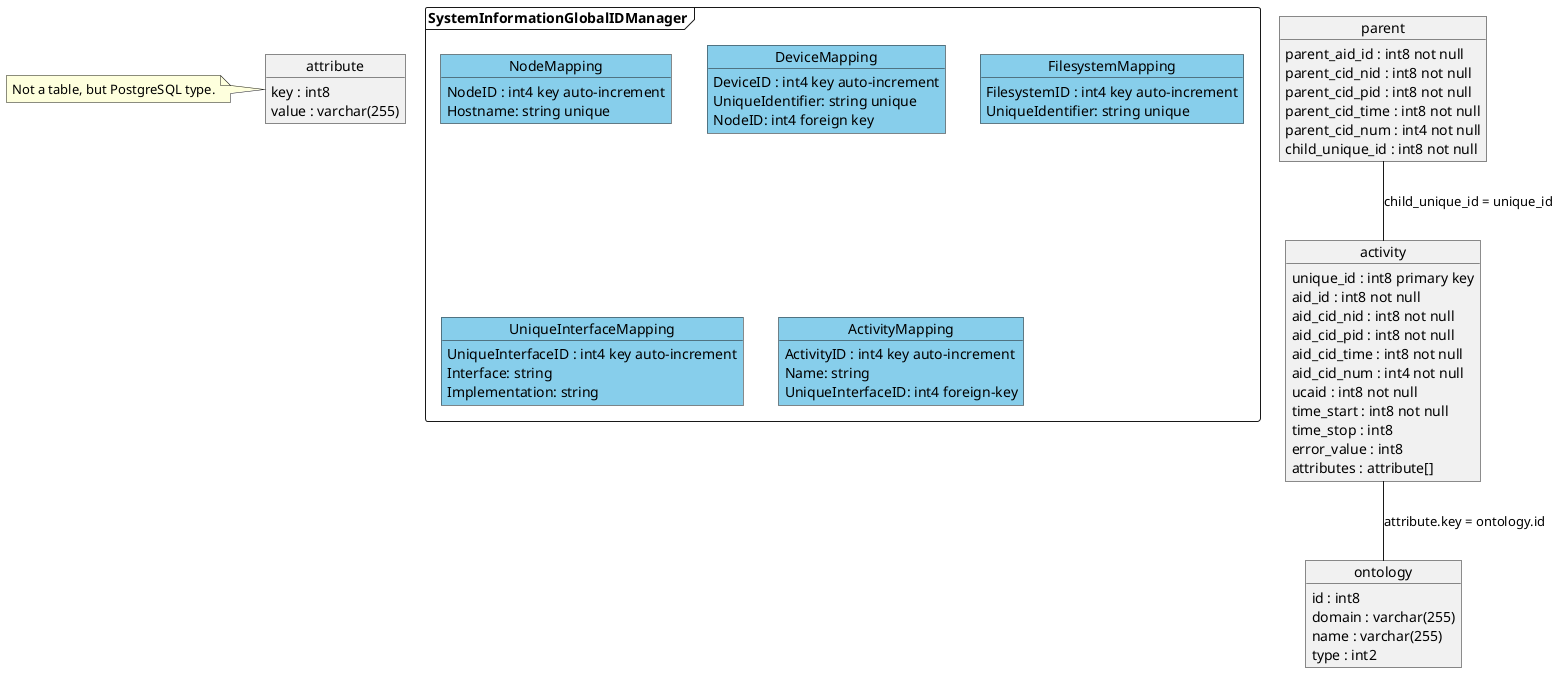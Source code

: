 @startuml

object activity {
	unique_id : int8 primary key
	aid_id : int8 not null
	aid_cid_nid : int8 not null
	aid_cid_pid : int8 not null
	aid_cid_time : int8 not null
	aid_cid_num : int4 not null
	ucaid : int8 not null
	time_start : int8 not null
	time_stop : int8
	error_value : int8
	attributes : attribute[]
}

object parent {
	parent_aid_id : int8 not null
	parent_cid_nid : int8 not null
	parent_cid_pid : int8 not null
	parent_cid_time : int8 not null
	parent_cid_num : int4 not null
	child_unique_id : int8 not null
}

parent -- activity : "child_unique_id = unique_id"

object attribute {
	key : int8
	value : varchar(255)
}
note left: Not a table, but PostgreSQL type.

object ontology {
	id : int8 
	domain : varchar(255)
	name : varchar(255)
	type : int2
}

activity -- ontology : "attribute.key = ontology.id"

package SystemInformationGlobalIDManager <<frame>> {
	object NodeMapping #skyblue {
		NodeID : int4 key auto-increment
		Hostname: string unique
	}

	object DeviceMapping #skyblue {
		DeviceID : int4 key auto-increment
		UniqueIdentifier: string unique
		NodeID: int4 foreign key
	}

	object FilesystemMapping #skyblue {
		FilesystemID : int4 key auto-increment
		UniqueIdentifier: string unique
	}

	object UniqueInterfaceMapping #skyblue {
		UniqueInterfaceID : int4 key auto-increment
		Interface: string
		Implementation: string
	}

	object ActivityMapping #skyblue {
		ActivityID : int4 key auto-increment
		Name: string
		UniqueInterfaceID: int4 foreign-key
	}
}
@enduml
